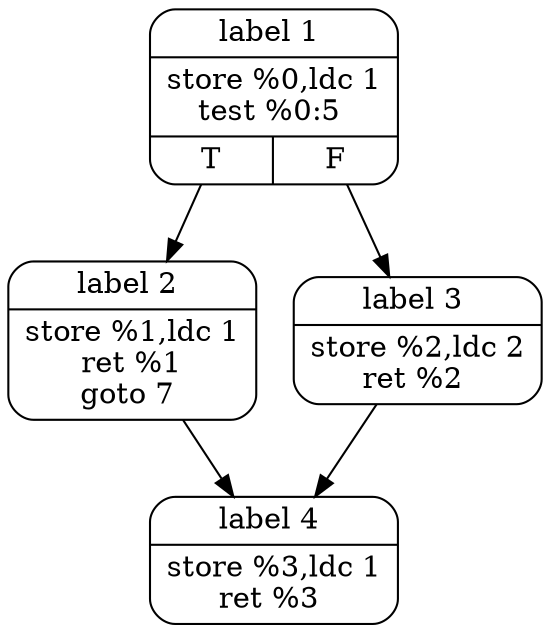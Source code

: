 digraph
{
    "label 1" [ label = "{ label\ 1 | store\ %0,ldc\ 1\ntest\ %0:5 | { <true> T | <false> F } }", shape = record, style = rounded ]
    "label 2" [ label = "{ label\ 2 | store\ %1,ldc\ 1\nret\ %1\ngoto\ 7 }", shape = record, style = rounded ]
    "label 3" [ label = "{ label\ 3 | store\ %2,ldc\ 2\nret\ %2 }", shape = record, style = rounded ]
    "label 4" [ label = "{ label\ 4 | store\ %3,ldc\ 1\nret\ %3 }", shape = record, style = rounded ]

    "label 1":false:c -> "label 3"
    "label 1":true:c -> "label 2"
    "label 2" -> "label 4"
    "label 3" -> "label 4"
}